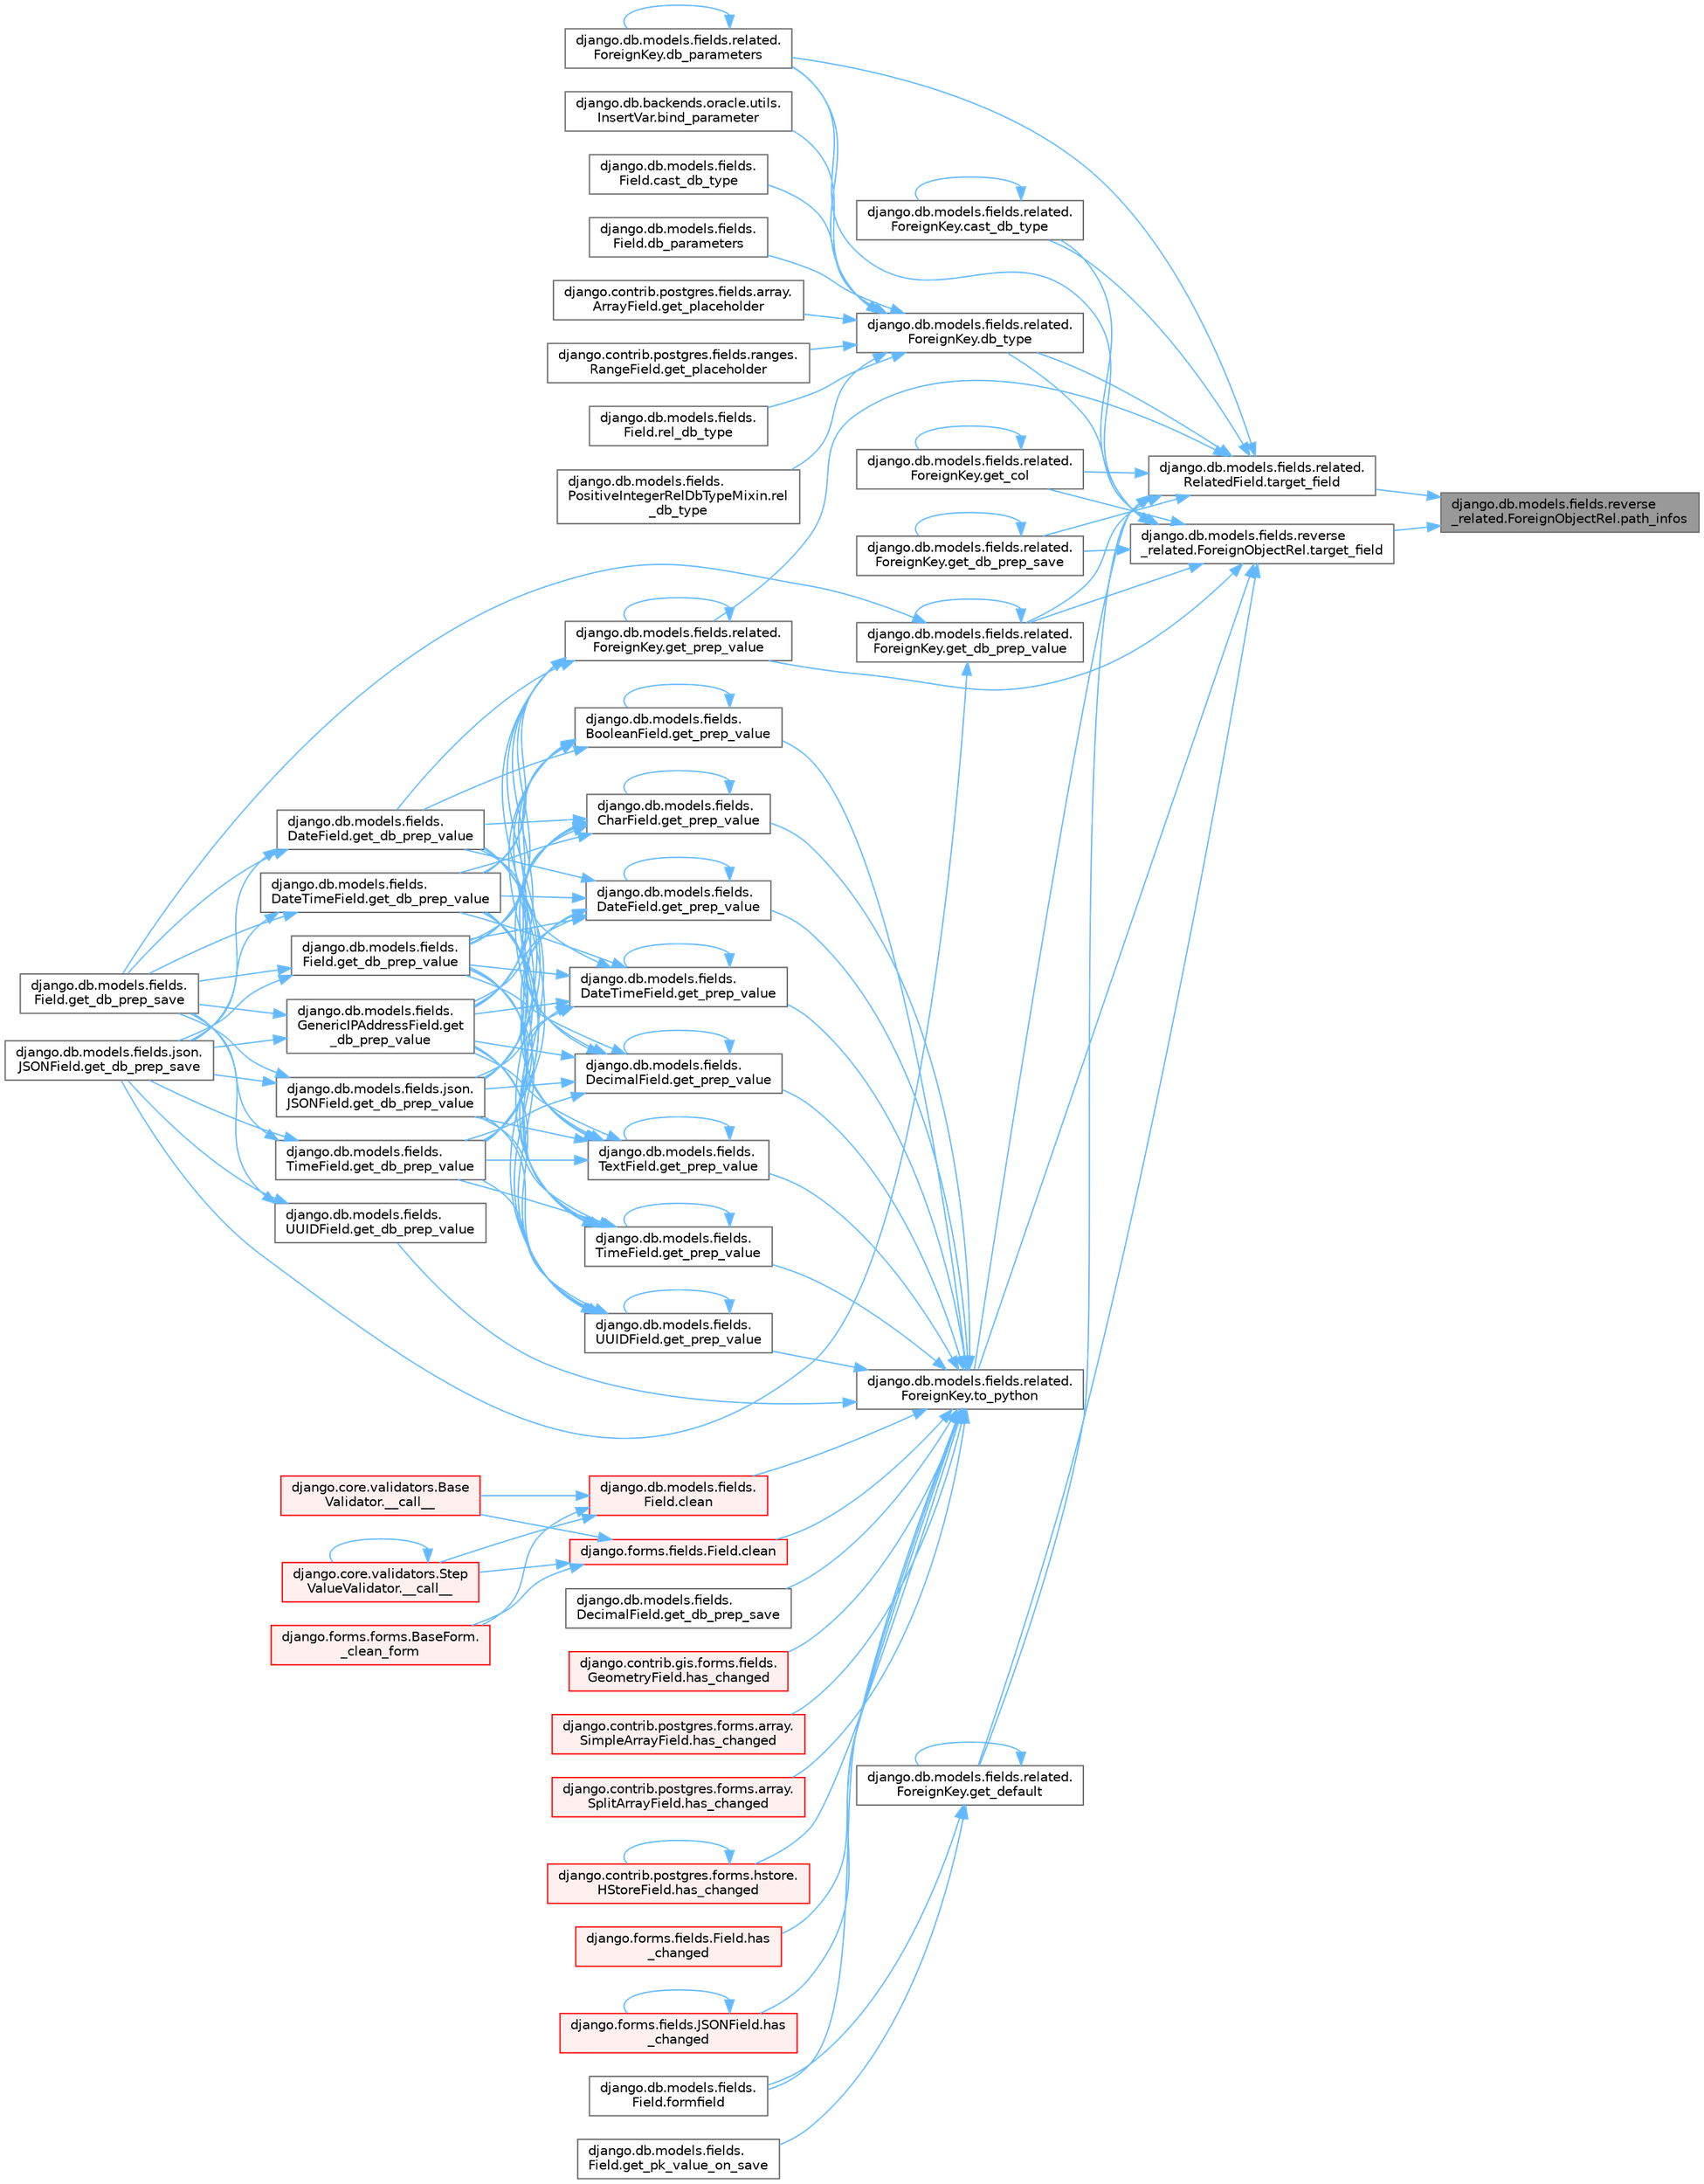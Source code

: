 digraph "django.db.models.fields.reverse_related.ForeignObjectRel.path_infos"
{
 // LATEX_PDF_SIZE
  bgcolor="transparent";
  edge [fontname=Helvetica,fontsize=10,labelfontname=Helvetica,labelfontsize=10];
  node [fontname=Helvetica,fontsize=10,shape=box,height=0.2,width=0.4];
  rankdir="RL";
  Node1 [id="Node000001",label="django.db.models.fields.reverse\l_related.ForeignObjectRel.path_infos",height=0.2,width=0.4,color="gray40", fillcolor="grey60", style="filled", fontcolor="black",tooltip=" "];
  Node1 -> Node2 [id="edge1_Node000001_Node000002",dir="back",color="steelblue1",style="solid",tooltip=" "];
  Node2 [id="Node000002",label="django.db.models.fields.related.\lRelatedField.target_field",height=0.2,width=0.4,color="grey40", fillcolor="white", style="filled",URL="$classdjango_1_1db_1_1models_1_1fields_1_1related_1_1_related_field.html#a029cbf99ddd23283da034c80861467df",tooltip=" "];
  Node2 -> Node3 [id="edge2_Node000002_Node000003",dir="back",color="steelblue1",style="solid",tooltip=" "];
  Node3 [id="Node000003",label="django.db.models.fields.related.\lForeignKey.cast_db_type",height=0.2,width=0.4,color="grey40", fillcolor="white", style="filled",URL="$classdjango_1_1db_1_1models_1_1fields_1_1related_1_1_foreign_key.html#afa6127a4afad5ad58f3cc095411c807c",tooltip=" "];
  Node3 -> Node3 [id="edge3_Node000003_Node000003",dir="back",color="steelblue1",style="solid",tooltip=" "];
  Node2 -> Node4 [id="edge4_Node000002_Node000004",dir="back",color="steelblue1",style="solid",tooltip=" "];
  Node4 [id="Node000004",label="django.db.models.fields.related.\lForeignKey.db_parameters",height=0.2,width=0.4,color="grey40", fillcolor="white", style="filled",URL="$classdjango_1_1db_1_1models_1_1fields_1_1related_1_1_foreign_key.html#a9bb6e97f2ec3c5d303511a5b8f06f372",tooltip=" "];
  Node4 -> Node4 [id="edge5_Node000004_Node000004",dir="back",color="steelblue1",style="solid",tooltip=" "];
  Node2 -> Node5 [id="edge6_Node000002_Node000005",dir="back",color="steelblue1",style="solid",tooltip=" "];
  Node5 [id="Node000005",label="django.db.models.fields.related.\lForeignKey.db_type",height=0.2,width=0.4,color="grey40", fillcolor="white", style="filled",URL="$classdjango_1_1db_1_1models_1_1fields_1_1related_1_1_foreign_key.html#ae18f933ab8dbe059650fbfeb19ceff97",tooltip=" "];
  Node5 -> Node6 [id="edge7_Node000005_Node000006",dir="back",color="steelblue1",style="solid",tooltip=" "];
  Node6 [id="Node000006",label="django.db.backends.oracle.utils.\lInsertVar.bind_parameter",height=0.2,width=0.4,color="grey40", fillcolor="white", style="filled",URL="$classdjango_1_1db_1_1backends_1_1oracle_1_1utils_1_1_insert_var.html#a6a28fbfb5b953ce33e18cecc2d679ae0",tooltip=" "];
  Node5 -> Node7 [id="edge8_Node000005_Node000007",dir="back",color="steelblue1",style="solid",tooltip=" "];
  Node7 [id="Node000007",label="django.db.models.fields.\lField.cast_db_type",height=0.2,width=0.4,color="grey40", fillcolor="white", style="filled",URL="$classdjango_1_1db_1_1models_1_1fields_1_1_field.html#a1e68c1fb7ad84a2f313ff88c79c9a094",tooltip=" "];
  Node5 -> Node8 [id="edge9_Node000005_Node000008",dir="back",color="steelblue1",style="solid",tooltip=" "];
  Node8 [id="Node000008",label="django.db.models.fields.\lField.db_parameters",height=0.2,width=0.4,color="grey40", fillcolor="white", style="filled",URL="$classdjango_1_1db_1_1models_1_1fields_1_1_field.html#a19d09ceca32fdb237ec7737d9c1c0374",tooltip=" "];
  Node5 -> Node4 [id="edge10_Node000005_Node000004",dir="back",color="steelblue1",style="solid",tooltip=" "];
  Node5 -> Node9 [id="edge11_Node000005_Node000009",dir="back",color="steelblue1",style="solid",tooltip=" "];
  Node9 [id="Node000009",label="django.contrib.postgres.fields.array.\lArrayField.get_placeholder",height=0.2,width=0.4,color="grey40", fillcolor="white", style="filled",URL="$classdjango_1_1contrib_1_1postgres_1_1fields_1_1array_1_1_array_field.html#ad9cd434b57888afa1eed280bee05e731",tooltip=" "];
  Node5 -> Node10 [id="edge12_Node000005_Node000010",dir="back",color="steelblue1",style="solid",tooltip=" "];
  Node10 [id="Node000010",label="django.contrib.postgres.fields.ranges.\lRangeField.get_placeholder",height=0.2,width=0.4,color="grey40", fillcolor="white", style="filled",URL="$classdjango_1_1contrib_1_1postgres_1_1fields_1_1ranges_1_1_range_field.html#a83b2e6d873b86981d8e9127a47577b23",tooltip=" "];
  Node5 -> Node11 [id="edge13_Node000005_Node000011",dir="back",color="steelblue1",style="solid",tooltip=" "];
  Node11 [id="Node000011",label="django.db.models.fields.\lField.rel_db_type",height=0.2,width=0.4,color="grey40", fillcolor="white", style="filled",URL="$classdjango_1_1db_1_1models_1_1fields_1_1_field.html#a4a4dd7ca21dbe339ae3a8d043d4bb14c",tooltip=" "];
  Node5 -> Node12 [id="edge14_Node000005_Node000012",dir="back",color="steelblue1",style="solid",tooltip=" "];
  Node12 [id="Node000012",label="django.db.models.fields.\lPositiveIntegerRelDbTypeMixin.rel\l_db_type",height=0.2,width=0.4,color="grey40", fillcolor="white", style="filled",URL="$classdjango_1_1db_1_1models_1_1fields_1_1_positive_integer_rel_db_type_mixin.html#adc2e4fd7a7ddc7f72160d59f8743a864",tooltip=" "];
  Node2 -> Node13 [id="edge15_Node000002_Node000013",dir="back",color="steelblue1",style="solid",tooltip=" "];
  Node13 [id="Node000013",label="django.db.models.fields.related.\lForeignKey.get_col",height=0.2,width=0.4,color="grey40", fillcolor="white", style="filled",URL="$classdjango_1_1db_1_1models_1_1fields_1_1related_1_1_foreign_key.html#ac25426452a798ecddc7124eeea142235",tooltip=" "];
  Node13 -> Node13 [id="edge16_Node000013_Node000013",dir="back",color="steelblue1",style="solid",tooltip=" "];
  Node2 -> Node14 [id="edge17_Node000002_Node000014",dir="back",color="steelblue1",style="solid",tooltip=" "];
  Node14 [id="Node000014",label="django.db.models.fields.related.\lForeignKey.get_db_prep_save",height=0.2,width=0.4,color="grey40", fillcolor="white", style="filled",URL="$classdjango_1_1db_1_1models_1_1fields_1_1related_1_1_foreign_key.html#a834be582dca2f9e9f9f76175e85784b8",tooltip=" "];
  Node14 -> Node14 [id="edge18_Node000014_Node000014",dir="back",color="steelblue1",style="solid",tooltip=" "];
  Node2 -> Node15 [id="edge19_Node000002_Node000015",dir="back",color="steelblue1",style="solid",tooltip=" "];
  Node15 [id="Node000015",label="django.db.models.fields.related.\lForeignKey.get_db_prep_value",height=0.2,width=0.4,color="grey40", fillcolor="white", style="filled",URL="$classdjango_1_1db_1_1models_1_1fields_1_1related_1_1_foreign_key.html#a969cd73da211d4bd83cb874fd3507e9f",tooltip=" "];
  Node15 -> Node16 [id="edge20_Node000015_Node000016",dir="back",color="steelblue1",style="solid",tooltip=" "];
  Node16 [id="Node000016",label="django.db.models.fields.\lField.get_db_prep_save",height=0.2,width=0.4,color="grey40", fillcolor="white", style="filled",URL="$classdjango_1_1db_1_1models_1_1fields_1_1_field.html#a6ffbf587320e79a62a40af031183c2f2",tooltip=" "];
  Node15 -> Node17 [id="edge21_Node000015_Node000017",dir="back",color="steelblue1",style="solid",tooltip=" "];
  Node17 [id="Node000017",label="django.db.models.fields.json.\lJSONField.get_db_prep_save",height=0.2,width=0.4,color="grey40", fillcolor="white", style="filled",URL="$classdjango_1_1db_1_1models_1_1fields_1_1json_1_1_j_s_o_n_field.html#ab7a67887e20c9c31871531e607b2a133",tooltip=" "];
  Node15 -> Node15 [id="edge22_Node000015_Node000015",dir="back",color="steelblue1",style="solid",tooltip=" "];
  Node2 -> Node18 [id="edge23_Node000002_Node000018",dir="back",color="steelblue1",style="solid",tooltip=" "];
  Node18 [id="Node000018",label="django.db.models.fields.related.\lForeignKey.get_default",height=0.2,width=0.4,color="grey40", fillcolor="white", style="filled",URL="$classdjango_1_1db_1_1models_1_1fields_1_1related_1_1_foreign_key.html#ae5acaba7c9c6c2b46a8ccae9d760d247",tooltip=" "];
  Node18 -> Node19 [id="edge24_Node000018_Node000019",dir="back",color="steelblue1",style="solid",tooltip=" "];
  Node19 [id="Node000019",label="django.db.models.fields.\lField.formfield",height=0.2,width=0.4,color="grey40", fillcolor="white", style="filled",URL="$classdjango_1_1db_1_1models_1_1fields_1_1_field.html#a1822195647a4e308ad17ccbeab6ea120",tooltip=" "];
  Node18 -> Node18 [id="edge25_Node000018_Node000018",dir="back",color="steelblue1",style="solid",tooltip=" "];
  Node18 -> Node20 [id="edge26_Node000018_Node000020",dir="back",color="steelblue1",style="solid",tooltip=" "];
  Node20 [id="Node000020",label="django.db.models.fields.\lField.get_pk_value_on_save",height=0.2,width=0.4,color="grey40", fillcolor="white", style="filled",URL="$classdjango_1_1db_1_1models_1_1fields_1_1_field.html#a245fcb3f231ff99678847ac2c75f7e3f",tooltip=" "];
  Node2 -> Node21 [id="edge27_Node000002_Node000021",dir="back",color="steelblue1",style="solid",tooltip=" "];
  Node21 [id="Node000021",label="django.db.models.fields.related.\lForeignKey.get_prep_value",height=0.2,width=0.4,color="grey40", fillcolor="white", style="filled",URL="$classdjango_1_1db_1_1models_1_1fields_1_1related_1_1_foreign_key.html#a378a951ff4be6f40df598f0b1d4c214e",tooltip=" "];
  Node21 -> Node22 [id="edge28_Node000021_Node000022",dir="back",color="steelblue1",style="solid",tooltip=" "];
  Node22 [id="Node000022",label="django.db.models.fields.\lDateField.get_db_prep_value",height=0.2,width=0.4,color="grey40", fillcolor="white", style="filled",URL="$classdjango_1_1db_1_1models_1_1fields_1_1_date_field.html#ad6d292b396a9f068e57a55dbcce353aa",tooltip=" "];
  Node22 -> Node16 [id="edge29_Node000022_Node000016",dir="back",color="steelblue1",style="solid",tooltip=" "];
  Node22 -> Node17 [id="edge30_Node000022_Node000017",dir="back",color="steelblue1",style="solid",tooltip=" "];
  Node21 -> Node23 [id="edge31_Node000021_Node000023",dir="back",color="steelblue1",style="solid",tooltip=" "];
  Node23 [id="Node000023",label="django.db.models.fields.\lDateTimeField.get_db_prep_value",height=0.2,width=0.4,color="grey40", fillcolor="white", style="filled",URL="$classdjango_1_1db_1_1models_1_1fields_1_1_date_time_field.html#ace937a98f687ea3399d88de4eddec0b8",tooltip=" "];
  Node23 -> Node16 [id="edge32_Node000023_Node000016",dir="back",color="steelblue1",style="solid",tooltip=" "];
  Node23 -> Node17 [id="edge33_Node000023_Node000017",dir="back",color="steelblue1",style="solid",tooltip=" "];
  Node21 -> Node24 [id="edge34_Node000021_Node000024",dir="back",color="steelblue1",style="solid",tooltip=" "];
  Node24 [id="Node000024",label="django.db.models.fields.\lField.get_db_prep_value",height=0.2,width=0.4,color="grey40", fillcolor="white", style="filled",URL="$classdjango_1_1db_1_1models_1_1fields_1_1_field.html#a27b39e33c87cb9d48a2cc249a66459c3",tooltip=" "];
  Node24 -> Node16 [id="edge35_Node000024_Node000016",dir="back",color="steelblue1",style="solid",tooltip=" "];
  Node24 -> Node17 [id="edge36_Node000024_Node000017",dir="back",color="steelblue1",style="solid",tooltip=" "];
  Node21 -> Node25 [id="edge37_Node000021_Node000025",dir="back",color="steelblue1",style="solid",tooltip=" "];
  Node25 [id="Node000025",label="django.db.models.fields.\lGenericIPAddressField.get\l_db_prep_value",height=0.2,width=0.4,color="grey40", fillcolor="white", style="filled",URL="$classdjango_1_1db_1_1models_1_1fields_1_1_generic_i_p_address_field.html#a0833bb7fa4f729102000a775edc0f4a9",tooltip=" "];
  Node25 -> Node16 [id="edge38_Node000025_Node000016",dir="back",color="steelblue1",style="solid",tooltip=" "];
  Node25 -> Node17 [id="edge39_Node000025_Node000017",dir="back",color="steelblue1",style="solid",tooltip=" "];
  Node21 -> Node26 [id="edge40_Node000021_Node000026",dir="back",color="steelblue1",style="solid",tooltip=" "];
  Node26 [id="Node000026",label="django.db.models.fields.json.\lJSONField.get_db_prep_value",height=0.2,width=0.4,color="grey40", fillcolor="white", style="filled",URL="$classdjango_1_1db_1_1models_1_1fields_1_1json_1_1_j_s_o_n_field.html#ad89498c756bc8ae7f6e98ca5b7eb5184",tooltip=" "];
  Node26 -> Node16 [id="edge41_Node000026_Node000016",dir="back",color="steelblue1",style="solid",tooltip=" "];
  Node26 -> Node17 [id="edge42_Node000026_Node000017",dir="back",color="steelblue1",style="solid",tooltip=" "];
  Node21 -> Node27 [id="edge43_Node000021_Node000027",dir="back",color="steelblue1",style="solid",tooltip=" "];
  Node27 [id="Node000027",label="django.db.models.fields.\lTimeField.get_db_prep_value",height=0.2,width=0.4,color="grey40", fillcolor="white", style="filled",URL="$classdjango_1_1db_1_1models_1_1fields_1_1_time_field.html#ac736cd2c62828e3dbee00ff6bae39e84",tooltip=" "];
  Node27 -> Node16 [id="edge44_Node000027_Node000016",dir="back",color="steelblue1",style="solid",tooltip=" "];
  Node27 -> Node17 [id="edge45_Node000027_Node000017",dir="back",color="steelblue1",style="solid",tooltip=" "];
  Node21 -> Node21 [id="edge46_Node000021_Node000021",dir="back",color="steelblue1",style="solid",tooltip=" "];
  Node2 -> Node28 [id="edge47_Node000002_Node000028",dir="back",color="steelblue1",style="solid",tooltip=" "];
  Node28 [id="Node000028",label="django.db.models.fields.related.\lForeignKey.to_python",height=0.2,width=0.4,color="grey40", fillcolor="white", style="filled",URL="$classdjango_1_1db_1_1models_1_1fields_1_1related_1_1_foreign_key.html#aeb79ec9107f1511eca2fc20b374f1fc1",tooltip=" "];
  Node28 -> Node29 [id="edge48_Node000028_Node000029",dir="back",color="steelblue1",style="solid",tooltip=" "];
  Node29 [id="Node000029",label="django.db.models.fields.\lField.clean",height=0.2,width=0.4,color="red", fillcolor="#FFF0F0", style="filled",URL="$classdjango_1_1db_1_1models_1_1fields_1_1_field.html#a4882fa20e9148ee8315b937e9cea41bf",tooltip=" "];
  Node29 -> Node30 [id="edge49_Node000029_Node000030",dir="back",color="steelblue1",style="solid",tooltip=" "];
  Node30 [id="Node000030",label="django.core.validators.Base\lValidator.__call__",height=0.2,width=0.4,color="red", fillcolor="#FFF0F0", style="filled",URL="$classdjango_1_1core_1_1validators_1_1_base_validator.html#ac718256582df714e061c6b927e045d12",tooltip=" "];
  Node29 -> Node33 [id="edge50_Node000029_Node000033",dir="back",color="steelblue1",style="solid",tooltip=" "];
  Node33 [id="Node000033",label="django.core.validators.Step\lValueValidator.__call__",height=0.2,width=0.4,color="red", fillcolor="#FFF0F0", style="filled",URL="$classdjango_1_1core_1_1validators_1_1_step_value_validator.html#aebdbf74fe74c5b999350df9c1852714c",tooltip=" "];
  Node33 -> Node33 [id="edge51_Node000033_Node000033",dir="back",color="steelblue1",style="solid",tooltip=" "];
  Node29 -> Node34 [id="edge52_Node000029_Node000034",dir="back",color="steelblue1",style="solid",tooltip=" "];
  Node34 [id="Node000034",label="django.forms.forms.BaseForm.\l_clean_form",height=0.2,width=0.4,color="red", fillcolor="#FFF0F0", style="filled",URL="$classdjango_1_1forms_1_1forms_1_1_base_form.html#ae5eed108001c1a75985b75174fe23f1f",tooltip=" "];
  Node28 -> Node620 [id="edge53_Node000028_Node000620",dir="back",color="steelblue1",style="solid",tooltip=" "];
  Node620 [id="Node000620",label="django.forms.fields.Field.clean",height=0.2,width=0.4,color="red", fillcolor="#FFF0F0", style="filled",URL="$classdjango_1_1forms_1_1fields_1_1_field.html#aee75acad433887bd31c6f298ebd77195",tooltip=" "];
  Node620 -> Node30 [id="edge54_Node000620_Node000030",dir="back",color="steelblue1",style="solid",tooltip=" "];
  Node620 -> Node33 [id="edge55_Node000620_Node000033",dir="back",color="steelblue1",style="solid",tooltip=" "];
  Node620 -> Node34 [id="edge56_Node000620_Node000034",dir="back",color="steelblue1",style="solid",tooltip=" "];
  Node28 -> Node19 [id="edge57_Node000028_Node000019",dir="back",color="steelblue1",style="solid",tooltip=" "];
  Node28 -> Node3164 [id="edge58_Node000028_Node003164",dir="back",color="steelblue1",style="solid",tooltip=" "];
  Node3164 [id="Node003164",label="django.db.models.fields.\lDecimalField.get_db_prep_save",height=0.2,width=0.4,color="grey40", fillcolor="white", style="filled",URL="$classdjango_1_1db_1_1models_1_1fields_1_1_decimal_field.html#a46667b50c85f0b4a6cb777431017fc3a",tooltip=" "];
  Node28 -> Node3165 [id="edge59_Node000028_Node003165",dir="back",color="steelblue1",style="solid",tooltip=" "];
  Node3165 [id="Node003165",label="django.db.models.fields.\lUUIDField.get_db_prep_value",height=0.2,width=0.4,color="grey40", fillcolor="white", style="filled",URL="$classdjango_1_1db_1_1models_1_1fields_1_1_u_u_i_d_field.html#a386f708cbcae8153a01c6bc4fde97203",tooltip=" "];
  Node3165 -> Node16 [id="edge60_Node003165_Node000016",dir="back",color="steelblue1",style="solid",tooltip=" "];
  Node3165 -> Node17 [id="edge61_Node003165_Node000017",dir="back",color="steelblue1",style="solid",tooltip=" "];
  Node28 -> Node3166 [id="edge62_Node000028_Node003166",dir="back",color="steelblue1",style="solid",tooltip=" "];
  Node3166 [id="Node003166",label="django.db.models.fields.\lBooleanField.get_prep_value",height=0.2,width=0.4,color="grey40", fillcolor="white", style="filled",URL="$classdjango_1_1db_1_1models_1_1fields_1_1_boolean_field.html#a2c76f741d494c42b977fea4db757b224",tooltip=" "];
  Node3166 -> Node22 [id="edge63_Node003166_Node000022",dir="back",color="steelblue1",style="solid",tooltip=" "];
  Node3166 -> Node23 [id="edge64_Node003166_Node000023",dir="back",color="steelblue1",style="solid",tooltip=" "];
  Node3166 -> Node24 [id="edge65_Node003166_Node000024",dir="back",color="steelblue1",style="solid",tooltip=" "];
  Node3166 -> Node25 [id="edge66_Node003166_Node000025",dir="back",color="steelblue1",style="solid",tooltip=" "];
  Node3166 -> Node26 [id="edge67_Node003166_Node000026",dir="back",color="steelblue1",style="solid",tooltip=" "];
  Node3166 -> Node27 [id="edge68_Node003166_Node000027",dir="back",color="steelblue1",style="solid",tooltip=" "];
  Node3166 -> Node3166 [id="edge69_Node003166_Node003166",dir="back",color="steelblue1",style="solid",tooltip=" "];
  Node28 -> Node3167 [id="edge70_Node000028_Node003167",dir="back",color="steelblue1",style="solid",tooltip=" "];
  Node3167 [id="Node003167",label="django.db.models.fields.\lCharField.get_prep_value",height=0.2,width=0.4,color="grey40", fillcolor="white", style="filled",URL="$classdjango_1_1db_1_1models_1_1fields_1_1_char_field.html#a586dde4bef09b94f15ca3b7a3b616a12",tooltip=" "];
  Node3167 -> Node22 [id="edge71_Node003167_Node000022",dir="back",color="steelblue1",style="solid",tooltip=" "];
  Node3167 -> Node23 [id="edge72_Node003167_Node000023",dir="back",color="steelblue1",style="solid",tooltip=" "];
  Node3167 -> Node24 [id="edge73_Node003167_Node000024",dir="back",color="steelblue1",style="solid",tooltip=" "];
  Node3167 -> Node25 [id="edge74_Node003167_Node000025",dir="back",color="steelblue1",style="solid",tooltip=" "];
  Node3167 -> Node26 [id="edge75_Node003167_Node000026",dir="back",color="steelblue1",style="solid",tooltip=" "];
  Node3167 -> Node27 [id="edge76_Node003167_Node000027",dir="back",color="steelblue1",style="solid",tooltip=" "];
  Node3167 -> Node3167 [id="edge77_Node003167_Node003167",dir="back",color="steelblue1",style="solid",tooltip=" "];
  Node28 -> Node3168 [id="edge78_Node000028_Node003168",dir="back",color="steelblue1",style="solid",tooltip=" "];
  Node3168 [id="Node003168",label="django.db.models.fields.\lDateField.get_prep_value",height=0.2,width=0.4,color="grey40", fillcolor="white", style="filled",URL="$classdjango_1_1db_1_1models_1_1fields_1_1_date_field.html#a17fd388efd6c1cc24e4daa2838936247",tooltip=" "];
  Node3168 -> Node22 [id="edge79_Node003168_Node000022",dir="back",color="steelblue1",style="solid",tooltip=" "];
  Node3168 -> Node23 [id="edge80_Node003168_Node000023",dir="back",color="steelblue1",style="solid",tooltip=" "];
  Node3168 -> Node24 [id="edge81_Node003168_Node000024",dir="back",color="steelblue1",style="solid",tooltip=" "];
  Node3168 -> Node25 [id="edge82_Node003168_Node000025",dir="back",color="steelblue1",style="solid",tooltip=" "];
  Node3168 -> Node26 [id="edge83_Node003168_Node000026",dir="back",color="steelblue1",style="solid",tooltip=" "];
  Node3168 -> Node27 [id="edge84_Node003168_Node000027",dir="back",color="steelblue1",style="solid",tooltip=" "];
  Node3168 -> Node3168 [id="edge85_Node003168_Node003168",dir="back",color="steelblue1",style="solid",tooltip=" "];
  Node28 -> Node1891 [id="edge86_Node000028_Node001891",dir="back",color="steelblue1",style="solid",tooltip=" "];
  Node1891 [id="Node001891",label="django.db.models.fields.\lDateTimeField.get_prep_value",height=0.2,width=0.4,color="grey40", fillcolor="white", style="filled",URL="$classdjango_1_1db_1_1models_1_1fields_1_1_date_time_field.html#a96b7b4c4a2af78523ff88dd95ddde877",tooltip=" "];
  Node1891 -> Node22 [id="edge87_Node001891_Node000022",dir="back",color="steelblue1",style="solid",tooltip=" "];
  Node1891 -> Node23 [id="edge88_Node001891_Node000023",dir="back",color="steelblue1",style="solid",tooltip=" "];
  Node1891 -> Node24 [id="edge89_Node001891_Node000024",dir="back",color="steelblue1",style="solid",tooltip=" "];
  Node1891 -> Node25 [id="edge90_Node001891_Node000025",dir="back",color="steelblue1",style="solid",tooltip=" "];
  Node1891 -> Node26 [id="edge91_Node001891_Node000026",dir="back",color="steelblue1",style="solid",tooltip=" "];
  Node1891 -> Node27 [id="edge92_Node001891_Node000027",dir="back",color="steelblue1",style="solid",tooltip=" "];
  Node1891 -> Node1891 [id="edge93_Node001891_Node001891",dir="back",color="steelblue1",style="solid",tooltip=" "];
  Node28 -> Node3169 [id="edge94_Node000028_Node003169",dir="back",color="steelblue1",style="solid",tooltip=" "];
  Node3169 [id="Node003169",label="django.db.models.fields.\lDecimalField.get_prep_value",height=0.2,width=0.4,color="grey40", fillcolor="white", style="filled",URL="$classdjango_1_1db_1_1models_1_1fields_1_1_decimal_field.html#a1d8d3b60ca856194a27f246557cdded5",tooltip=" "];
  Node3169 -> Node22 [id="edge95_Node003169_Node000022",dir="back",color="steelblue1",style="solid",tooltip=" "];
  Node3169 -> Node23 [id="edge96_Node003169_Node000023",dir="back",color="steelblue1",style="solid",tooltip=" "];
  Node3169 -> Node24 [id="edge97_Node003169_Node000024",dir="back",color="steelblue1",style="solid",tooltip=" "];
  Node3169 -> Node25 [id="edge98_Node003169_Node000025",dir="back",color="steelblue1",style="solid",tooltip=" "];
  Node3169 -> Node26 [id="edge99_Node003169_Node000026",dir="back",color="steelblue1",style="solid",tooltip=" "];
  Node3169 -> Node27 [id="edge100_Node003169_Node000027",dir="back",color="steelblue1",style="solid",tooltip=" "];
  Node3169 -> Node3169 [id="edge101_Node003169_Node003169",dir="back",color="steelblue1",style="solid",tooltip=" "];
  Node28 -> Node3170 [id="edge102_Node000028_Node003170",dir="back",color="steelblue1",style="solid",tooltip=" "];
  Node3170 [id="Node003170",label="django.db.models.fields.\lTextField.get_prep_value",height=0.2,width=0.4,color="grey40", fillcolor="white", style="filled",URL="$classdjango_1_1db_1_1models_1_1fields_1_1_text_field.html#aa6f1c919bfc7cb7571f98e02c585ade9",tooltip=" "];
  Node3170 -> Node22 [id="edge103_Node003170_Node000022",dir="back",color="steelblue1",style="solid",tooltip=" "];
  Node3170 -> Node23 [id="edge104_Node003170_Node000023",dir="back",color="steelblue1",style="solid",tooltip=" "];
  Node3170 -> Node24 [id="edge105_Node003170_Node000024",dir="back",color="steelblue1",style="solid",tooltip=" "];
  Node3170 -> Node25 [id="edge106_Node003170_Node000025",dir="back",color="steelblue1",style="solid",tooltip=" "];
  Node3170 -> Node26 [id="edge107_Node003170_Node000026",dir="back",color="steelblue1",style="solid",tooltip=" "];
  Node3170 -> Node27 [id="edge108_Node003170_Node000027",dir="back",color="steelblue1",style="solid",tooltip=" "];
  Node3170 -> Node3170 [id="edge109_Node003170_Node003170",dir="back",color="steelblue1",style="solid",tooltip=" "];
  Node28 -> Node3171 [id="edge110_Node000028_Node003171",dir="back",color="steelblue1",style="solid",tooltip=" "];
  Node3171 [id="Node003171",label="django.db.models.fields.\lTimeField.get_prep_value",height=0.2,width=0.4,color="grey40", fillcolor="white", style="filled",URL="$classdjango_1_1db_1_1models_1_1fields_1_1_time_field.html#a66b3f5bd9d463227ddf9205248c05159",tooltip=" "];
  Node3171 -> Node22 [id="edge111_Node003171_Node000022",dir="back",color="steelblue1",style="solid",tooltip=" "];
  Node3171 -> Node23 [id="edge112_Node003171_Node000023",dir="back",color="steelblue1",style="solid",tooltip=" "];
  Node3171 -> Node24 [id="edge113_Node003171_Node000024",dir="back",color="steelblue1",style="solid",tooltip=" "];
  Node3171 -> Node25 [id="edge114_Node003171_Node000025",dir="back",color="steelblue1",style="solid",tooltip=" "];
  Node3171 -> Node26 [id="edge115_Node003171_Node000026",dir="back",color="steelblue1",style="solid",tooltip=" "];
  Node3171 -> Node27 [id="edge116_Node003171_Node000027",dir="back",color="steelblue1",style="solid",tooltip=" "];
  Node3171 -> Node3171 [id="edge117_Node003171_Node003171",dir="back",color="steelblue1",style="solid",tooltip=" "];
  Node28 -> Node3172 [id="edge118_Node000028_Node003172",dir="back",color="steelblue1",style="solid",tooltip=" "];
  Node3172 [id="Node003172",label="django.db.models.fields.\lUUIDField.get_prep_value",height=0.2,width=0.4,color="grey40", fillcolor="white", style="filled",URL="$classdjango_1_1db_1_1models_1_1fields_1_1_u_u_i_d_field.html#ae74a36923ced617bb42f59f725af7410",tooltip=" "];
  Node3172 -> Node22 [id="edge119_Node003172_Node000022",dir="back",color="steelblue1",style="solid",tooltip=" "];
  Node3172 -> Node23 [id="edge120_Node003172_Node000023",dir="back",color="steelblue1",style="solid",tooltip=" "];
  Node3172 -> Node24 [id="edge121_Node003172_Node000024",dir="back",color="steelblue1",style="solid",tooltip=" "];
  Node3172 -> Node25 [id="edge122_Node003172_Node000025",dir="back",color="steelblue1",style="solid",tooltip=" "];
  Node3172 -> Node26 [id="edge123_Node003172_Node000026",dir="back",color="steelblue1",style="solid",tooltip=" "];
  Node3172 -> Node27 [id="edge124_Node003172_Node000027",dir="back",color="steelblue1",style="solid",tooltip=" "];
  Node3172 -> Node3172 [id="edge125_Node003172_Node003172",dir="back",color="steelblue1",style="solid",tooltip=" "];
  Node28 -> Node3173 [id="edge126_Node000028_Node003173",dir="back",color="steelblue1",style="solid",tooltip=" "];
  Node3173 [id="Node003173",label="django.contrib.gis.forms.fields.\lGeometryField.has_changed",height=0.2,width=0.4,color="red", fillcolor="#FFF0F0", style="filled",URL="$classdjango_1_1contrib_1_1gis_1_1forms_1_1fields_1_1_geometry_field.html#a1eea909ca0f411c76fe71d42177c8fdd",tooltip=" "];
  Node28 -> Node3174 [id="edge127_Node000028_Node003174",dir="back",color="steelblue1",style="solid",tooltip=" "];
  Node3174 [id="Node003174",label="django.contrib.postgres.forms.array.\lSimpleArrayField.has_changed",height=0.2,width=0.4,color="red", fillcolor="#FFF0F0", style="filled",URL="$classdjango_1_1contrib_1_1postgres_1_1forms_1_1array_1_1_simple_array_field.html#a20fa97d79dbf5b63dd367112f46a1aed",tooltip=" "];
  Node28 -> Node3175 [id="edge128_Node000028_Node003175",dir="back",color="steelblue1",style="solid",tooltip=" "];
  Node3175 [id="Node003175",label="django.contrib.postgres.forms.array.\lSplitArrayField.has_changed",height=0.2,width=0.4,color="red", fillcolor="#FFF0F0", style="filled",URL="$classdjango_1_1contrib_1_1postgres_1_1forms_1_1array_1_1_split_array_field.html#a044afbb76f3a9e62c6d2807e41f8515a",tooltip=" "];
  Node28 -> Node3176 [id="edge129_Node000028_Node003176",dir="back",color="steelblue1",style="solid",tooltip=" "];
  Node3176 [id="Node003176",label="django.contrib.postgres.forms.hstore.\lHStoreField.has_changed",height=0.2,width=0.4,color="red", fillcolor="#FFF0F0", style="filled",URL="$classdjango_1_1contrib_1_1postgres_1_1forms_1_1hstore_1_1_h_store_field.html#ac5320929c4a6ade3846df2236975b98c",tooltip=" "];
  Node3176 -> Node3176 [id="edge130_Node003176_Node003176",dir="back",color="steelblue1",style="solid",tooltip=" "];
  Node28 -> Node3070 [id="edge131_Node000028_Node003070",dir="back",color="steelblue1",style="solid",tooltip=" "];
  Node3070 [id="Node003070",label="django.forms.fields.Field.has\l_changed",height=0.2,width=0.4,color="red", fillcolor="#FFF0F0", style="filled",URL="$classdjango_1_1forms_1_1fields_1_1_field.html#a50a1eb1edc4c92885575a8a1d2da380d",tooltip=" "];
  Node28 -> Node3177 [id="edge132_Node000028_Node003177",dir="back",color="steelblue1",style="solid",tooltip=" "];
  Node3177 [id="Node003177",label="django.forms.fields.JSONField.has\l_changed",height=0.2,width=0.4,color="red", fillcolor="#FFF0F0", style="filled",URL="$classdjango_1_1forms_1_1fields_1_1_j_s_o_n_field.html#aaae558e73ab4b2c8b50d05fb71c761d4",tooltip=" "];
  Node3177 -> Node3177 [id="edge133_Node003177_Node003177",dir="back",color="steelblue1",style="solid",tooltip=" "];
  Node1 -> Node2714 [id="edge134_Node000001_Node002714",dir="back",color="steelblue1",style="solid",tooltip=" "];
  Node2714 [id="Node002714",label="django.db.models.fields.reverse\l_related.ForeignObjectRel.target_field",height=0.2,width=0.4,color="grey40", fillcolor="white", style="filled",URL="$classdjango_1_1db_1_1models_1_1fields_1_1reverse__related_1_1_foreign_object_rel.html#aad1e27532acd88708c6ef63e1eb944a6",tooltip=" "];
  Node2714 -> Node3 [id="edge135_Node002714_Node000003",dir="back",color="steelblue1",style="solid",tooltip=" "];
  Node2714 -> Node4 [id="edge136_Node002714_Node000004",dir="back",color="steelblue1",style="solid",tooltip=" "];
  Node2714 -> Node5 [id="edge137_Node002714_Node000005",dir="back",color="steelblue1",style="solid",tooltip=" "];
  Node2714 -> Node13 [id="edge138_Node002714_Node000013",dir="back",color="steelblue1",style="solid",tooltip=" "];
  Node2714 -> Node14 [id="edge139_Node002714_Node000014",dir="back",color="steelblue1",style="solid",tooltip=" "];
  Node2714 -> Node15 [id="edge140_Node002714_Node000015",dir="back",color="steelblue1",style="solid",tooltip=" "];
  Node2714 -> Node18 [id="edge141_Node002714_Node000018",dir="back",color="steelblue1",style="solid",tooltip=" "];
  Node2714 -> Node21 [id="edge142_Node002714_Node000021",dir="back",color="steelblue1",style="solid",tooltip=" "];
  Node2714 -> Node28 [id="edge143_Node002714_Node000028",dir="back",color="steelblue1",style="solid",tooltip=" "];
}
